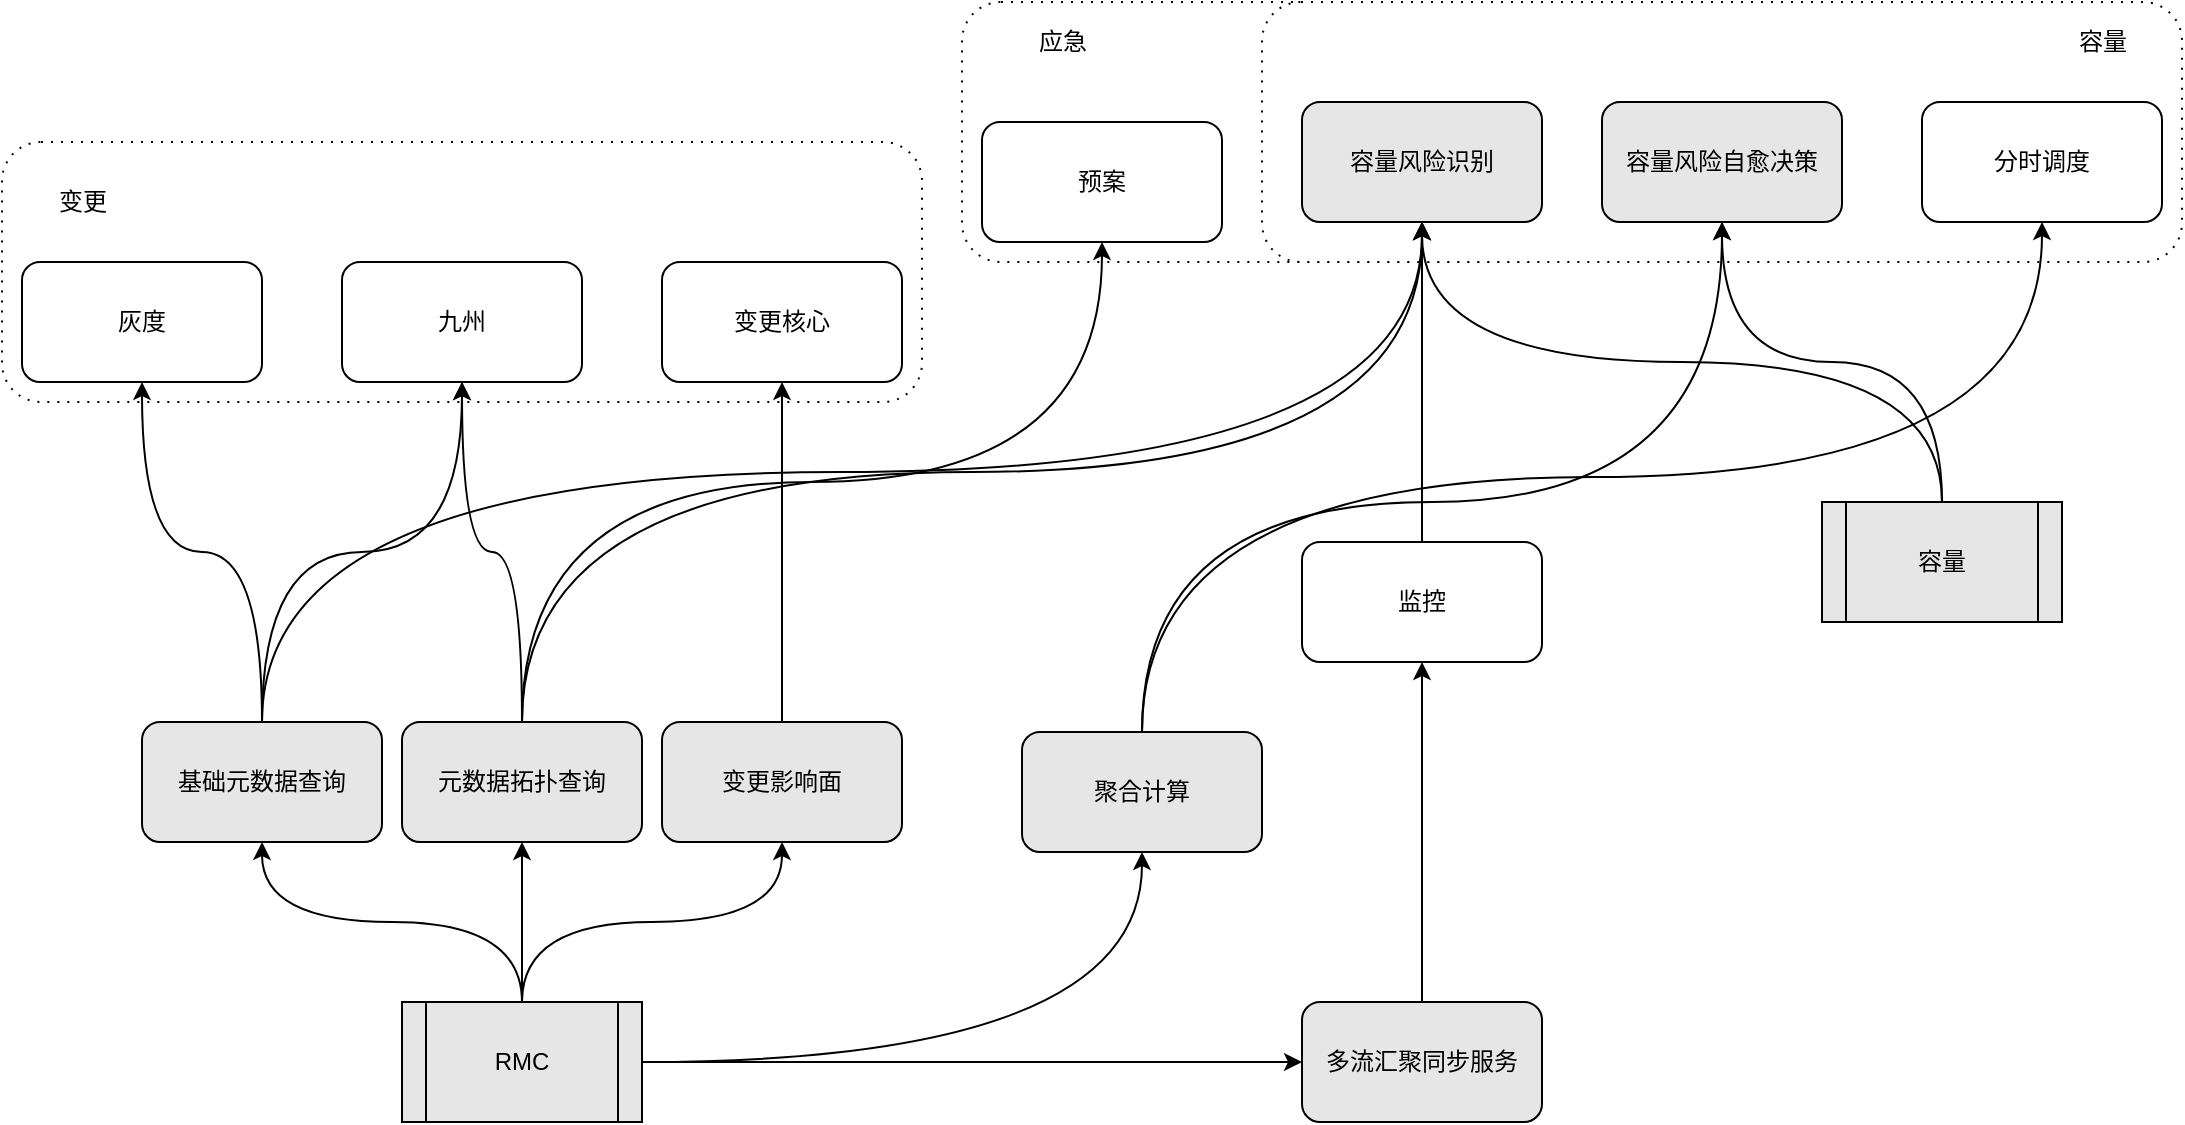 <mxfile version="14.1.8" type="github">
  <diagram id="XT3WWWGMgkJP05g88cFa" name="Page-1">
    <mxGraphModel dx="1306" dy="608" grid="1" gridSize="10" guides="1" tooltips="1" connect="1" arrows="1" fold="1" page="1" pageScale="1" pageWidth="827" pageHeight="1169" math="0" shadow="0">
      <root>
        <mxCell id="0" />
        <mxCell id="1" parent="0" />
        <mxCell id="TkghUFZrF8ry54mGgHcR-40" value="" style="shape=ext;rounded=1;html=1;whiteSpace=wrap;dashed=1;dashPattern=1 4;" vertex="1" parent="1">
          <mxGeometry x="630" y="190" width="300" height="130" as="geometry" />
        </mxCell>
        <mxCell id="TkghUFZrF8ry54mGgHcR-39" value="" style="shape=ext;rounded=1;html=1;whiteSpace=wrap;dashed=1;dashPattern=1 4;" vertex="1" parent="1">
          <mxGeometry x="780" y="190" width="460" height="130" as="geometry" />
        </mxCell>
        <mxCell id="TkghUFZrF8ry54mGgHcR-36" value="" style="shape=ext;rounded=1;html=1;whiteSpace=wrap;dashed=1;dashPattern=1 4;" vertex="1" parent="1">
          <mxGeometry x="150" y="260" width="460" height="130" as="geometry" />
        </mxCell>
        <mxCell id="TkghUFZrF8ry54mGgHcR-28" style="edgeStyle=orthogonalEdgeStyle;curved=1;rounded=0;orthogonalLoop=1;jettySize=auto;html=1;exitX=0.5;exitY=0;exitDx=0;exitDy=0;entryX=0.5;entryY=1;entryDx=0;entryDy=0;fillColor=#E6E6E6;" edge="1" parent="1" source="TkghUFZrF8ry54mGgHcR-1" target="TkghUFZrF8ry54mGgHcR-15">
          <mxGeometry relative="1" as="geometry" />
        </mxCell>
        <mxCell id="TkghUFZrF8ry54mGgHcR-29" style="edgeStyle=orthogonalEdgeStyle;curved=1;rounded=0;orthogonalLoop=1;jettySize=auto;html=1;exitX=0.5;exitY=0;exitDx=0;exitDy=0;entryX=0.5;entryY=1;entryDx=0;entryDy=0;fillColor=#E6E6E6;" edge="1" parent="1" source="TkghUFZrF8ry54mGgHcR-1" target="TkghUFZrF8ry54mGgHcR-7">
          <mxGeometry relative="1" as="geometry" />
        </mxCell>
        <mxCell id="TkghUFZrF8ry54mGgHcR-30" style="edgeStyle=orthogonalEdgeStyle;curved=1;rounded=0;orthogonalLoop=1;jettySize=auto;html=1;exitX=0.5;exitY=0;exitDx=0;exitDy=0;entryX=0.5;entryY=1;entryDx=0;entryDy=0;fillColor=#E6E6E6;" edge="1" parent="1" source="TkghUFZrF8ry54mGgHcR-1" target="TkghUFZrF8ry54mGgHcR-12">
          <mxGeometry relative="1" as="geometry" />
        </mxCell>
        <mxCell id="TkghUFZrF8ry54mGgHcR-31" style="edgeStyle=orthogonalEdgeStyle;curved=1;rounded=0;orthogonalLoop=1;jettySize=auto;html=1;exitX=1;exitY=0.5;exitDx=0;exitDy=0;fillColor=#E6E6E6;" edge="1" parent="1" source="TkghUFZrF8ry54mGgHcR-1" target="TkghUFZrF8ry54mGgHcR-14">
          <mxGeometry relative="1" as="geometry" />
        </mxCell>
        <mxCell id="TkghUFZrF8ry54mGgHcR-32" style="edgeStyle=orthogonalEdgeStyle;curved=1;rounded=0;orthogonalLoop=1;jettySize=auto;html=1;exitX=1;exitY=0.5;exitDx=0;exitDy=0;entryX=0;entryY=0.5;entryDx=0;entryDy=0;fillColor=#E6E6E6;" edge="1" parent="1" source="TkghUFZrF8ry54mGgHcR-1" target="TkghUFZrF8ry54mGgHcR-13">
          <mxGeometry relative="1" as="geometry" />
        </mxCell>
        <mxCell id="TkghUFZrF8ry54mGgHcR-1" value="RMC" style="shape=process;whiteSpace=wrap;html=1;backgroundOutline=1;fillColor=#E6E6E6;" vertex="1" parent="1">
          <mxGeometry x="350" y="690" width="120" height="60" as="geometry" />
        </mxCell>
        <mxCell id="TkghUFZrF8ry54mGgHcR-33" style="edgeStyle=orthogonalEdgeStyle;curved=1;rounded=0;orthogonalLoop=1;jettySize=auto;html=1;exitX=0.5;exitY=0;exitDx=0;exitDy=0;entryX=0.5;entryY=1;entryDx=0;entryDy=0;fillColor=#E6E6E6;" edge="1" parent="1" source="TkghUFZrF8ry54mGgHcR-2" target="TkghUFZrF8ry54mGgHcR-3">
          <mxGeometry relative="1" as="geometry" />
        </mxCell>
        <mxCell id="TkghUFZrF8ry54mGgHcR-34" style="edgeStyle=orthogonalEdgeStyle;curved=1;rounded=0;orthogonalLoop=1;jettySize=auto;html=1;exitX=0.5;exitY=0;exitDx=0;exitDy=0;entryX=0.5;entryY=1;entryDx=0;entryDy=0;fillColor=#E6E6E6;" edge="1" parent="1" source="TkghUFZrF8ry54mGgHcR-2" target="TkghUFZrF8ry54mGgHcR-4">
          <mxGeometry relative="1" as="geometry" />
        </mxCell>
        <mxCell id="TkghUFZrF8ry54mGgHcR-2" value="容量" style="shape=process;whiteSpace=wrap;html=1;backgroundOutline=1;fillColor=#E6E6E6;" vertex="1" parent="1">
          <mxGeometry x="1060" y="440" width="120" height="60" as="geometry" />
        </mxCell>
        <mxCell id="TkghUFZrF8ry54mGgHcR-3" value="容量风险识别" style="rounded=1;whiteSpace=wrap;html=1;fillColor=#E6E6E6;" vertex="1" parent="1">
          <mxGeometry x="800" y="240" width="120" height="60" as="geometry" />
        </mxCell>
        <mxCell id="TkghUFZrF8ry54mGgHcR-4" value="容量风险自愈决策" style="rounded=1;whiteSpace=wrap;html=1;fillColor=#E6E6E6;" vertex="1" parent="1">
          <mxGeometry x="950" y="240" width="120" height="60" as="geometry" />
        </mxCell>
        <mxCell id="TkghUFZrF8ry54mGgHcR-5" value="九州" style="rounded=1;whiteSpace=wrap;html=1;" vertex="1" parent="1">
          <mxGeometry x="320" y="320" width="120" height="60" as="geometry" />
        </mxCell>
        <mxCell id="TkghUFZrF8ry54mGgHcR-6" value="变更核心" style="rounded=1;whiteSpace=wrap;html=1;" vertex="1" parent="1">
          <mxGeometry x="480" y="320" width="120" height="60" as="geometry" />
        </mxCell>
        <mxCell id="TkghUFZrF8ry54mGgHcR-21" style="edgeStyle=orthogonalEdgeStyle;rounded=0;orthogonalLoop=1;jettySize=auto;html=1;exitX=0.5;exitY=0;exitDx=0;exitDy=0;curved=1;" edge="1" parent="1" source="TkghUFZrF8ry54mGgHcR-7" target="TkghUFZrF8ry54mGgHcR-5">
          <mxGeometry relative="1" as="geometry" />
        </mxCell>
        <mxCell id="TkghUFZrF8ry54mGgHcR-22" style="edgeStyle=orthogonalEdgeStyle;rounded=0;orthogonalLoop=1;jettySize=auto;html=1;exitX=0.5;exitY=0;exitDx=0;exitDy=0;entryX=0.5;entryY=1;entryDx=0;entryDy=0;curved=1;" edge="1" parent="1" source="TkghUFZrF8ry54mGgHcR-7" target="TkghUFZrF8ry54mGgHcR-11">
          <mxGeometry relative="1" as="geometry" />
        </mxCell>
        <mxCell id="TkghUFZrF8ry54mGgHcR-26" style="edgeStyle=orthogonalEdgeStyle;curved=1;rounded=0;orthogonalLoop=1;jettySize=auto;html=1;exitX=0.5;exitY=0;exitDx=0;exitDy=0;entryX=0.5;entryY=1;entryDx=0;entryDy=0;" edge="1" parent="1" source="TkghUFZrF8ry54mGgHcR-7" target="TkghUFZrF8ry54mGgHcR-3">
          <mxGeometry relative="1" as="geometry" />
        </mxCell>
        <mxCell id="TkghUFZrF8ry54mGgHcR-7" value="元数据拓扑查询" style="rounded=1;whiteSpace=wrap;html=1;fillColor=#E6E6E6;" vertex="1" parent="1">
          <mxGeometry x="350" y="550" width="120" height="60" as="geometry" />
        </mxCell>
        <mxCell id="TkghUFZrF8ry54mGgHcR-8" value="灰度" style="rounded=1;whiteSpace=wrap;html=1;" vertex="1" parent="1">
          <mxGeometry x="160" y="320" width="120" height="60" as="geometry" />
        </mxCell>
        <mxCell id="TkghUFZrF8ry54mGgHcR-27" style="edgeStyle=orthogonalEdgeStyle;curved=1;rounded=0;orthogonalLoop=1;jettySize=auto;html=1;exitX=0.5;exitY=0;exitDx=0;exitDy=0;entryX=0.5;entryY=1;entryDx=0;entryDy=0;" edge="1" parent="1" source="TkghUFZrF8ry54mGgHcR-9" target="TkghUFZrF8ry54mGgHcR-3">
          <mxGeometry relative="1" as="geometry" />
        </mxCell>
        <mxCell id="TkghUFZrF8ry54mGgHcR-9" value="监控" style="rounded=1;whiteSpace=wrap;html=1;" vertex="1" parent="1">
          <mxGeometry x="800" y="460" width="120" height="60" as="geometry" />
        </mxCell>
        <mxCell id="TkghUFZrF8ry54mGgHcR-10" value="分时调度" style="rounded=1;whiteSpace=wrap;html=1;" vertex="1" parent="1">
          <mxGeometry x="1110" y="240" width="120" height="60" as="geometry" />
        </mxCell>
        <mxCell id="TkghUFZrF8ry54mGgHcR-11" value="预案" style="rounded=1;whiteSpace=wrap;html=1;" vertex="1" parent="1">
          <mxGeometry x="640" y="250" width="120" height="60" as="geometry" />
        </mxCell>
        <mxCell id="TkghUFZrF8ry54mGgHcR-24" style="edgeStyle=orthogonalEdgeStyle;rounded=0;orthogonalLoop=1;jettySize=auto;html=1;exitX=0.5;exitY=0;exitDx=0;exitDy=0;entryX=0.5;entryY=1;entryDx=0;entryDy=0;curved=1;" edge="1" parent="1" source="TkghUFZrF8ry54mGgHcR-12" target="TkghUFZrF8ry54mGgHcR-6">
          <mxGeometry relative="1" as="geometry" />
        </mxCell>
        <mxCell id="TkghUFZrF8ry54mGgHcR-12" value="变更影响面" style="rounded=1;whiteSpace=wrap;html=1;fillColor=#E6E6E6;" vertex="1" parent="1">
          <mxGeometry x="480" y="550" width="120" height="60" as="geometry" />
        </mxCell>
        <mxCell id="TkghUFZrF8ry54mGgHcR-17" style="edgeStyle=orthogonalEdgeStyle;rounded=0;orthogonalLoop=1;jettySize=auto;html=1;exitX=0.5;exitY=0;exitDx=0;exitDy=0;entryX=0.5;entryY=1;entryDx=0;entryDy=0;curved=1;fillColor=#E6E6E6;" edge="1" parent="1" source="TkghUFZrF8ry54mGgHcR-13" target="TkghUFZrF8ry54mGgHcR-9">
          <mxGeometry relative="1" as="geometry" />
        </mxCell>
        <mxCell id="TkghUFZrF8ry54mGgHcR-13" value="多流汇聚同步服务" style="rounded=1;whiteSpace=wrap;html=1;fillColor=#E6E6E6;" vertex="1" parent="1">
          <mxGeometry x="800" y="690" width="120" height="60" as="geometry" />
        </mxCell>
        <mxCell id="TkghUFZrF8ry54mGgHcR-18" style="edgeStyle=orthogonalEdgeStyle;rounded=0;orthogonalLoop=1;jettySize=auto;html=1;exitX=0.5;exitY=0;exitDx=0;exitDy=0;curved=1;" edge="1" parent="1" source="TkghUFZrF8ry54mGgHcR-14" target="TkghUFZrF8ry54mGgHcR-10">
          <mxGeometry relative="1" as="geometry" />
        </mxCell>
        <mxCell id="TkghUFZrF8ry54mGgHcR-19" style="edgeStyle=orthogonalEdgeStyle;rounded=0;orthogonalLoop=1;jettySize=auto;html=1;exitX=0.5;exitY=0;exitDx=0;exitDy=0;curved=1;entryX=0.5;entryY=1;entryDx=0;entryDy=0;" edge="1" parent="1" source="TkghUFZrF8ry54mGgHcR-14" target="TkghUFZrF8ry54mGgHcR-4">
          <mxGeometry relative="1" as="geometry">
            <Array as="points">
              <mxPoint x="720" y="440" />
              <mxPoint x="1010" y="440" />
            </Array>
          </mxGeometry>
        </mxCell>
        <mxCell id="TkghUFZrF8ry54mGgHcR-14" value="聚合计算" style="rounded=1;whiteSpace=wrap;html=1;fillColor=#E6E6E6;" vertex="1" parent="1">
          <mxGeometry x="660" y="555" width="120" height="60" as="geometry" />
        </mxCell>
        <mxCell id="TkghUFZrF8ry54mGgHcR-20" style="edgeStyle=orthogonalEdgeStyle;rounded=0;orthogonalLoop=1;jettySize=auto;html=1;exitX=0.5;exitY=0;exitDx=0;exitDy=0;curved=1;" edge="1" parent="1" source="TkghUFZrF8ry54mGgHcR-15" target="TkghUFZrF8ry54mGgHcR-8">
          <mxGeometry relative="1" as="geometry" />
        </mxCell>
        <mxCell id="TkghUFZrF8ry54mGgHcR-23" style="edgeStyle=orthogonalEdgeStyle;rounded=0;orthogonalLoop=1;jettySize=auto;html=1;exitX=0.5;exitY=0;exitDx=0;exitDy=0;curved=1;" edge="1" parent="1" source="TkghUFZrF8ry54mGgHcR-15" target="TkghUFZrF8ry54mGgHcR-5">
          <mxGeometry relative="1" as="geometry" />
        </mxCell>
        <mxCell id="TkghUFZrF8ry54mGgHcR-25" style="edgeStyle=orthogonalEdgeStyle;curved=1;rounded=0;orthogonalLoop=1;jettySize=auto;html=1;exitX=0.5;exitY=0;exitDx=0;exitDy=0;" edge="1" parent="1" source="TkghUFZrF8ry54mGgHcR-15" target="TkghUFZrF8ry54mGgHcR-3">
          <mxGeometry relative="1" as="geometry" />
        </mxCell>
        <mxCell id="TkghUFZrF8ry54mGgHcR-15" value="基础元数据查询" style="rounded=1;whiteSpace=wrap;html=1;fillColor=#E6E6E6;" vertex="1" parent="1">
          <mxGeometry x="220" y="550" width="120" height="60" as="geometry" />
        </mxCell>
        <mxCell id="TkghUFZrF8ry54mGgHcR-37" value="变更" style="text;html=1;align=center;verticalAlign=middle;resizable=0;points=[];autosize=1;" vertex="1" parent="1">
          <mxGeometry x="170" y="280" width="40" height="20" as="geometry" />
        </mxCell>
        <mxCell id="TkghUFZrF8ry54mGgHcR-38" value="应急" style="text;html=1;align=center;verticalAlign=middle;resizable=0;points=[];autosize=1;" vertex="1" parent="1">
          <mxGeometry x="660" y="200" width="40" height="20" as="geometry" />
        </mxCell>
        <mxCell id="TkghUFZrF8ry54mGgHcR-41" value="容量" style="text;html=1;align=center;verticalAlign=middle;resizable=0;points=[];autosize=1;" vertex="1" parent="1">
          <mxGeometry x="1180" y="200" width="40" height="20" as="geometry" />
        </mxCell>
      </root>
    </mxGraphModel>
  </diagram>
</mxfile>
